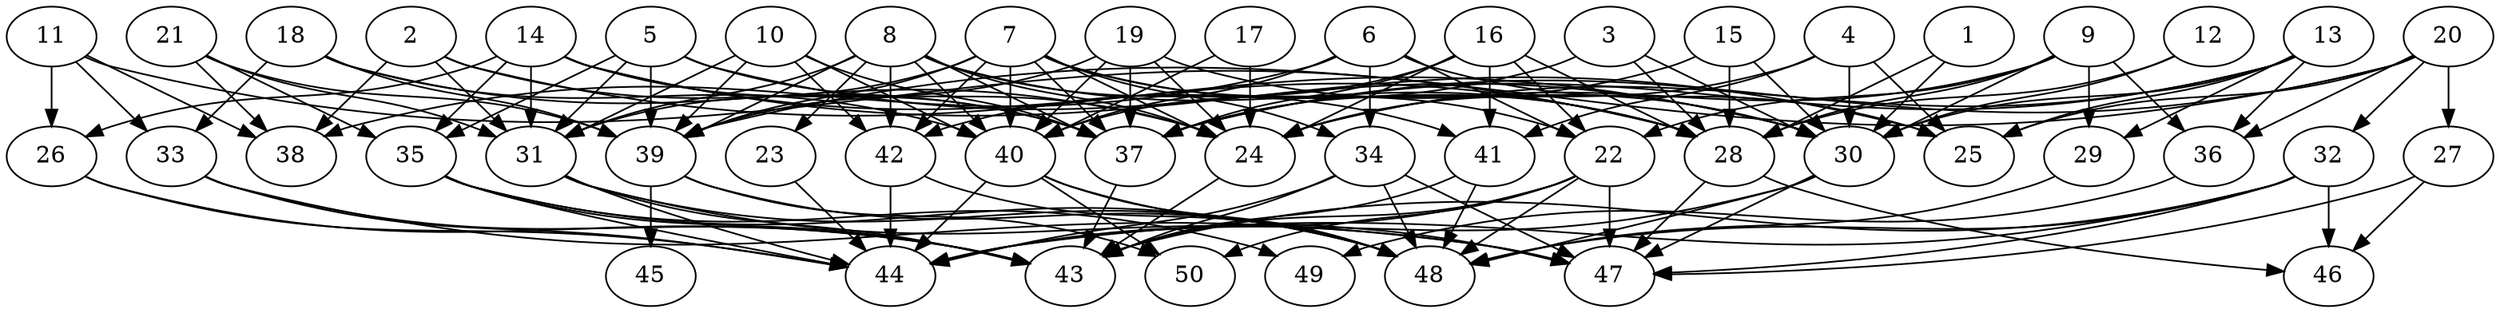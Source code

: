 // DAG automatically generated by daggen at Thu Oct  3 14:07:57 2019
// ./daggen --dot -n 50 --ccr 0.5 --fat 0.9 --regular 0.5 --density 0.5 --mindata 5242880 --maxdata 52428800 
digraph G {
  1 [size="67158016", alpha="0.16", expect_size="33579008"] 
  1 -> 28 [size ="33579008"]
  1 -> 30 [size ="33579008"]
  2 [size="81563648", alpha="0.13", expect_size="40781824"] 
  2 -> 30 [size ="40781824"]
  2 -> 31 [size ="40781824"]
  2 -> 37 [size ="40781824"]
  2 -> 38 [size ="40781824"]
  3 [size="94246912", alpha="0.15", expect_size="47123456"] 
  3 -> 28 [size ="47123456"]
  3 -> 30 [size ="47123456"]
  3 -> 42 [size ="47123456"]
  4 [size="61915136", alpha="0.04", expect_size="30957568"] 
  4 -> 24 [size ="30957568"]
  4 -> 25 [size ="30957568"]
  4 -> 30 [size ="30957568"]
  4 -> 41 [size ="30957568"]
  5 [size="32083968", alpha="0.07", expect_size="16041984"] 
  5 -> 24 [size ="16041984"]
  5 -> 30 [size ="16041984"]
  5 -> 31 [size ="16041984"]
  5 -> 35 [size ="16041984"]
  5 -> 39 [size ="16041984"]
  6 [size="44568576", alpha="0.15", expect_size="22284288"] 
  6 -> 22 [size ="22284288"]
  6 -> 25 [size ="22284288"]
  6 -> 34 [size ="22284288"]
  6 -> 38 [size ="22284288"]
  6 -> 40 [size ="22284288"]
  7 [size="70055936", alpha="0.04", expect_size="35027968"] 
  7 -> 22 [size ="35027968"]
  7 -> 24 [size ="35027968"]
  7 -> 28 [size ="35027968"]
  7 -> 31 [size ="35027968"]
  7 -> 34 [size ="35027968"]
  7 -> 37 [size ="35027968"]
  7 -> 39 [size ="35027968"]
  7 -> 40 [size ="35027968"]
  7 -> 42 [size ="35027968"]
  8 [size="32632832", alpha="0.07", expect_size="16316416"] 
  8 -> 23 [size ="16316416"]
  8 -> 24 [size ="16316416"]
  8 -> 28 [size ="16316416"]
  8 -> 31 [size ="16316416"]
  8 -> 37 [size ="16316416"]
  8 -> 39 [size ="16316416"]
  8 -> 40 [size ="16316416"]
  8 -> 41 [size ="16316416"]
  8 -> 42 [size ="16316416"]
  9 [size="39847936", alpha="0.12", expect_size="19923968"] 
  9 -> 22 [size ="19923968"]
  9 -> 24 [size ="19923968"]
  9 -> 28 [size ="19923968"]
  9 -> 29 [size ="19923968"]
  9 -> 30 [size ="19923968"]
  9 -> 36 [size ="19923968"]
  10 [size="55971840", alpha="0.15", expect_size="27985920"] 
  10 -> 31 [size ="27985920"]
  10 -> 37 [size ="27985920"]
  10 -> 39 [size ="27985920"]
  10 -> 40 [size ="27985920"]
  10 -> 42 [size ="27985920"]
  11 [size="61440000", alpha="0.02", expect_size="30720000"] 
  11 -> 26 [size ="30720000"]
  11 -> 28 [size ="30720000"]
  11 -> 33 [size ="30720000"]
  11 -> 38 [size ="30720000"]
  12 [size="44406784", alpha="0.11", expect_size="22203392"] 
  12 -> 28 [size ="22203392"]
  12 -> 30 [size ="22203392"]
  13 [size="10809344", alpha="0.01", expect_size="5404672"] 
  13 -> 24 [size ="5404672"]
  13 -> 25 [size ="5404672"]
  13 -> 29 [size ="5404672"]
  13 -> 30 [size ="5404672"]
  13 -> 36 [size ="5404672"]
  13 -> 37 [size ="5404672"]
  14 [size="83509248", alpha="0.17", expect_size="41754624"] 
  14 -> 25 [size ="41754624"]
  14 -> 26 [size ="41754624"]
  14 -> 28 [size ="41754624"]
  14 -> 31 [size ="41754624"]
  14 -> 35 [size ="41754624"]
  14 -> 37 [size ="41754624"]
  15 [size="102569984", alpha="0.16", expect_size="51284992"] 
  15 -> 28 [size ="51284992"]
  15 -> 30 [size ="51284992"]
  15 -> 37 [size ="51284992"]
  16 [size="40931328", alpha="0.08", expect_size="20465664"] 
  16 -> 22 [size ="20465664"]
  16 -> 24 [size ="20465664"]
  16 -> 28 [size ="20465664"]
  16 -> 37 [size ="20465664"]
  16 -> 40 [size ="20465664"]
  16 -> 41 [size ="20465664"]
  17 [size="16779264", alpha="0.14", expect_size="8389632"] 
  17 -> 24 [size ="8389632"]
  17 -> 40 [size ="8389632"]
  18 [size="35579904", alpha="0.16", expect_size="17789952"] 
  18 -> 24 [size ="17789952"]
  18 -> 33 [size ="17789952"]
  18 -> 39 [size ="17789952"]
  18 -> 40 [size ="17789952"]
  19 [size="69562368", alpha="0.20", expect_size="34781184"] 
  19 -> 24 [size ="34781184"]
  19 -> 30 [size ="34781184"]
  19 -> 37 [size ="34781184"]
  19 -> 39 [size ="34781184"]
  19 -> 40 [size ="34781184"]
  20 [size="31055872", alpha="0.06", expect_size="15527936"] 
  20 -> 25 [size ="15527936"]
  20 -> 27 [size ="15527936"]
  20 -> 32 [size ="15527936"]
  20 -> 36 [size ="15527936"]
  20 -> 37 [size ="15527936"]
  20 -> 39 [size ="15527936"]
  21 [size="101976064", alpha="0.04", expect_size="50988032"] 
  21 -> 31 [size ="50988032"]
  21 -> 35 [size ="50988032"]
  21 -> 38 [size ="50988032"]
  21 -> 39 [size ="50988032"]
  22 [size="16611328", alpha="0.17", expect_size="8305664"] 
  22 -> 43 [size ="8305664"]
  22 -> 44 [size ="8305664"]
  22 -> 47 [size ="8305664"]
  22 -> 48 [size ="8305664"]
  22 -> 50 [size ="8305664"]
  23 [size="67067904", alpha="0.09", expect_size="33533952"] 
  23 -> 44 [size ="33533952"]
  24 [size="72075264", alpha="0.11", expect_size="36037632"] 
  24 -> 43 [size ="36037632"]
  25 [size="60035072", alpha="0.17", expect_size="30017536"] 
  26 [size="38823936", alpha="0.11", expect_size="19411968"] 
  26 -> 43 [size ="19411968"]
  26 -> 44 [size ="19411968"]
  27 [size="78721024", alpha="0.17", expect_size="39360512"] 
  27 -> 46 [size ="39360512"]
  27 -> 47 [size ="39360512"]
  28 [size="48658432", alpha="0.08", expect_size="24329216"] 
  28 -> 46 [size ="24329216"]
  28 -> 47 [size ="24329216"]
  29 [size="31365120", alpha="0.06", expect_size="15682560"] 
  29 -> 48 [size ="15682560"]
  30 [size="29063168", alpha="0.13", expect_size="14531584"] 
  30 -> 44 [size ="14531584"]
  30 -> 47 [size ="14531584"]
  30 -> 48 [size ="14531584"]
  31 [size="56375296", alpha="0.11", expect_size="28187648"] 
  31 -> 43 [size ="28187648"]
  31 -> 44 [size ="28187648"]
  31 -> 47 [size ="28187648"]
  31 -> 48 [size ="28187648"]
  32 [size="75599872", alpha="0.16", expect_size="37799936"] 
  32 -> 43 [size ="37799936"]
  32 -> 44 [size ="37799936"]
  32 -> 46 [size ="37799936"]
  32 -> 47 [size ="37799936"]
  32 -> 48 [size ="37799936"]
  33 [size="63444992", alpha="0.01", expect_size="31722496"] 
  33 -> 43 [size ="31722496"]
  33 -> 44 [size ="31722496"]
  33 -> 47 [size ="31722496"]
  34 [size="103673856", alpha="0.01", expect_size="51836928"] 
  34 -> 43 [size ="51836928"]
  34 -> 44 [size ="51836928"]
  34 -> 47 [size ="51836928"]
  34 -> 48 [size ="51836928"]
  35 [size="58972160", alpha="0.01", expect_size="29486080"] 
  35 -> 43 [size ="29486080"]
  35 -> 44 [size ="29486080"]
  35 -> 48 [size ="29486080"]
  35 -> 49 [size ="29486080"]
  36 [size="45309952", alpha="0.08", expect_size="22654976"] 
  36 -> 49 [size ="22654976"]
  37 [size="96774144", alpha="0.15", expect_size="48387072"] 
  37 -> 43 [size ="48387072"]
  38 [size="84187136", alpha="0.09", expect_size="42093568"] 
  39 [size="29700096", alpha="0.14", expect_size="14850048"] 
  39 -> 45 [size ="14850048"]
  39 -> 48 [size ="14850048"]
  39 -> 50 [size ="14850048"]
  40 [size="57044992", alpha="0.04", expect_size="28522496"] 
  40 -> 44 [size ="28522496"]
  40 -> 47 [size ="28522496"]
  40 -> 48 [size ="28522496"]
  40 -> 50 [size ="28522496"]
  41 [size="22966272", alpha="0.14", expect_size="11483136"] 
  41 -> 43 [size ="11483136"]
  41 -> 48 [size ="11483136"]
  42 [size="72794112", alpha="0.04", expect_size="36397056"] 
  42 -> 44 [size ="36397056"]
  42 -> 48 [size ="36397056"]
  43 [size="51705856", alpha="0.07", expect_size="25852928"] 
  44 [size="54396928", alpha="0.03", expect_size="27198464"] 
  45 [size="59518976", alpha="0.09", expect_size="29759488"] 
  46 [size="64786432", alpha="0.01", expect_size="32393216"] 
  47 [size="100646912", alpha="0.08", expect_size="50323456"] 
  48 [size="79022080", alpha="0.03", expect_size="39511040"] 
  49 [size="25006080", alpha="0.02", expect_size="12503040"] 
  50 [size="92047360", alpha="0.05", expect_size="46023680"] 
}
